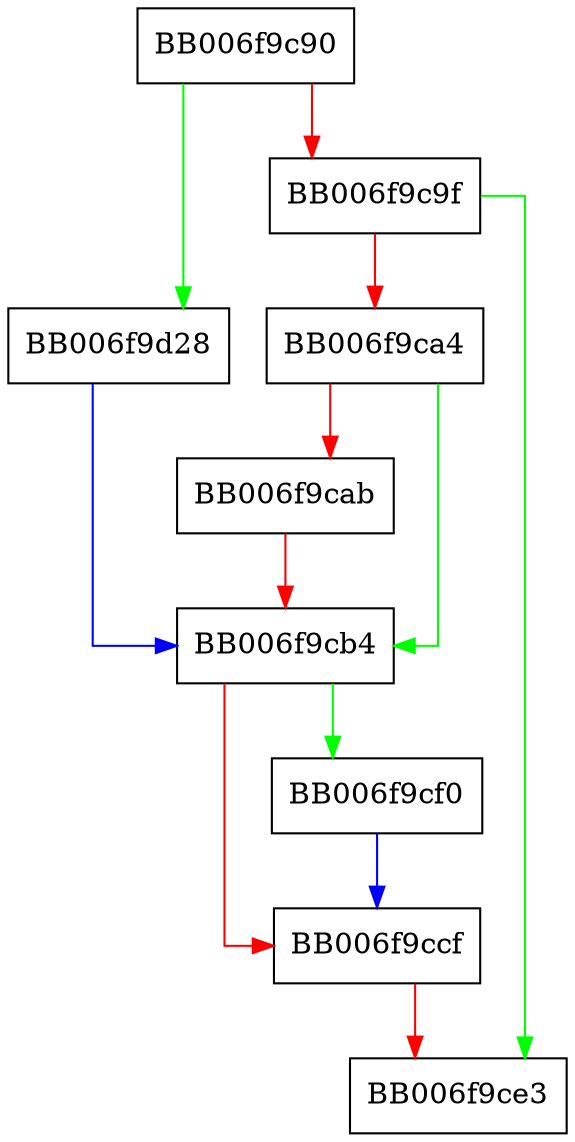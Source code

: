 digraph file_close {
  node [shape="box"];
  graph [splines=ortho];
  BB006f9c90 -> BB006f9d28 [color="green"];
  BB006f9c90 -> BB006f9c9f [color="red"];
  BB006f9c9f -> BB006f9ce3 [color="green"];
  BB006f9c9f -> BB006f9ca4 [color="red"];
  BB006f9ca4 -> BB006f9cb4 [color="green"];
  BB006f9ca4 -> BB006f9cab [color="red"];
  BB006f9cab -> BB006f9cb4 [color="red"];
  BB006f9cb4 -> BB006f9cf0 [color="green"];
  BB006f9cb4 -> BB006f9ccf [color="red"];
  BB006f9ccf -> BB006f9ce3 [color="red"];
  BB006f9cf0 -> BB006f9ccf [color="blue"];
  BB006f9d28 -> BB006f9cb4 [color="blue"];
}